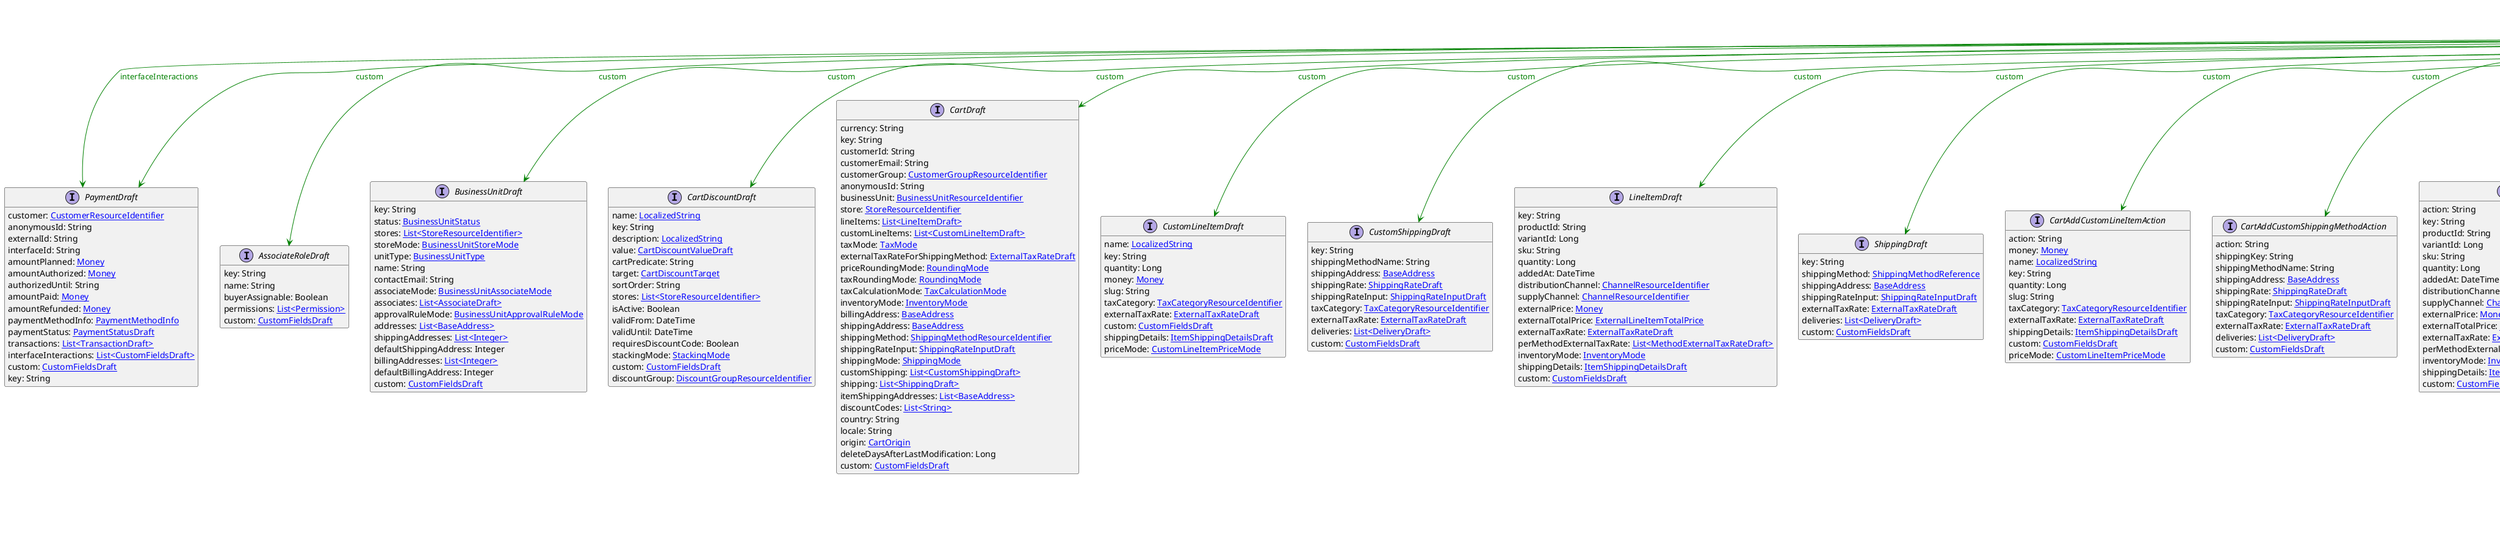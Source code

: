 @startuml

hide empty fields
hide empty methods
legend
|= |= line |
|<back:black>   </back>| inheritance |
|<back:green>   </back>| property reference |
|<back:blue>   </back>| discriminated class |
endlegend
interface CustomFieldsDraft [[CustomFieldsDraft.svg]]  {
    type: [[TypeResourceIdentifier.svg TypeResourceIdentifier]]
    fields: [[FieldContainer.svg FieldContainer]]
}



interface PaymentDraft [[PaymentDraft.svg]]  {
    customer: [[CustomerResourceIdentifier.svg CustomerResourceIdentifier]]
    anonymousId: String
    externalId: String
    interfaceId: String
    amountPlanned: [[Money.svg Money]]
    amountAuthorized: [[Money.svg Money]]
    authorizedUntil: String
    amountPaid: [[Money.svg Money]]
    amountRefunded: [[Money.svg Money]]
    paymentMethodInfo: [[PaymentMethodInfo.svg PaymentMethodInfo]]
    paymentStatus: [[PaymentStatusDraft.svg PaymentStatusDraft]]
    transactions: [[TransactionDraft.svg List<TransactionDraft>]]
    interfaceInteractions: [[CustomFieldsDraft.svg List<CustomFieldsDraft>]]
    custom: [[CustomFieldsDraft.svg CustomFieldsDraft]]
    key: String
}
interface AssociateRoleDraft [[AssociateRoleDraft.svg]]  {
    key: String
    name: String
    buyerAssignable: Boolean
    permissions: [[Permission.svg List<Permission>]]
    custom: [[CustomFieldsDraft.svg CustomFieldsDraft]]
}
interface BusinessUnitDraft [[BusinessUnitDraft.svg]]  {
    key: String
    status: [[BusinessUnitStatus.svg BusinessUnitStatus]]
    stores: [[StoreResourceIdentifier.svg List<StoreResourceIdentifier>]]
    storeMode: [[BusinessUnitStoreMode.svg BusinessUnitStoreMode]]
    unitType: [[BusinessUnitType.svg BusinessUnitType]]
    name: String
    contactEmail: String
    associateMode: [[BusinessUnitAssociateMode.svg BusinessUnitAssociateMode]]
    associates: [[AssociateDraft.svg List<AssociateDraft>]]
    approvalRuleMode: [[BusinessUnitApprovalRuleMode.svg BusinessUnitApprovalRuleMode]]
    addresses: [[BaseAddress.svg List<BaseAddress>]]
    shippingAddresses: [[Integer.svg List<Integer>]]
    defaultShippingAddress: Integer
    billingAddresses: [[Integer.svg List<Integer>]]
    defaultBillingAddress: Integer
    custom: [[CustomFieldsDraft.svg CustomFieldsDraft]]
}
interface CartDiscountDraft [[CartDiscountDraft.svg]]  {
    name: [[LocalizedString.svg LocalizedString]]
    key: String
    description: [[LocalizedString.svg LocalizedString]]
    value: [[CartDiscountValueDraft.svg CartDiscountValueDraft]]
    cartPredicate: String
    target: [[CartDiscountTarget.svg CartDiscountTarget]]
    sortOrder: String
    stores: [[StoreResourceIdentifier.svg List<StoreResourceIdentifier>]]
    isActive: Boolean
    validFrom: DateTime
    validUntil: DateTime
    requiresDiscountCode: Boolean
    stackingMode: [[StackingMode.svg StackingMode]]
    custom: [[CustomFieldsDraft.svg CustomFieldsDraft]]
    discountGroup: [[DiscountGroupResourceIdentifier.svg DiscountGroupResourceIdentifier]]
}
interface CartDraft [[CartDraft.svg]]  {
    currency: String
    key: String
    customerId: String
    customerEmail: String
    customerGroup: [[CustomerGroupResourceIdentifier.svg CustomerGroupResourceIdentifier]]
    anonymousId: String
    businessUnit: [[BusinessUnitResourceIdentifier.svg BusinessUnitResourceIdentifier]]
    store: [[StoreResourceIdentifier.svg StoreResourceIdentifier]]
    lineItems: [[LineItemDraft.svg List<LineItemDraft>]]
    customLineItems: [[CustomLineItemDraft.svg List<CustomLineItemDraft>]]
    taxMode: [[TaxMode.svg TaxMode]]
    externalTaxRateForShippingMethod: [[ExternalTaxRateDraft.svg ExternalTaxRateDraft]]
    priceRoundingMode: [[RoundingMode.svg RoundingMode]]
    taxRoundingMode: [[RoundingMode.svg RoundingMode]]
    taxCalculationMode: [[TaxCalculationMode.svg TaxCalculationMode]]
    inventoryMode: [[InventoryMode.svg InventoryMode]]
    billingAddress: [[BaseAddress.svg BaseAddress]]
    shippingAddress: [[BaseAddress.svg BaseAddress]]
    shippingMethod: [[ShippingMethodResourceIdentifier.svg ShippingMethodResourceIdentifier]]
    shippingRateInput: [[ShippingRateInputDraft.svg ShippingRateInputDraft]]
    shippingMode: [[ShippingMode.svg ShippingMode]]
    customShipping: [[CustomShippingDraft.svg List<CustomShippingDraft>]]
    shipping: [[ShippingDraft.svg List<ShippingDraft>]]
    itemShippingAddresses: [[BaseAddress.svg List<BaseAddress>]]
    discountCodes: [[String.svg List<String>]]
    country: String
    locale: String
    origin: [[CartOrigin.svg CartOrigin]]
    deleteDaysAfterLastModification: Long
    custom: [[CustomFieldsDraft.svg CustomFieldsDraft]]
}
interface CustomLineItemDraft [[CustomLineItemDraft.svg]]  {
    name: [[LocalizedString.svg LocalizedString]]
    key: String
    quantity: Long
    money: [[Money.svg Money]]
    slug: String
    taxCategory: [[TaxCategoryResourceIdentifier.svg TaxCategoryResourceIdentifier]]
    externalTaxRate: [[ExternalTaxRateDraft.svg ExternalTaxRateDraft]]
    custom: [[CustomFieldsDraft.svg CustomFieldsDraft]]
    shippingDetails: [[ItemShippingDetailsDraft.svg ItemShippingDetailsDraft]]
    priceMode: [[CustomLineItemPriceMode.svg CustomLineItemPriceMode]]
}
interface CustomShippingDraft [[CustomShippingDraft.svg]]  {
    key: String
    shippingMethodName: String
    shippingAddress: [[BaseAddress.svg BaseAddress]]
    shippingRate: [[ShippingRateDraft.svg ShippingRateDraft]]
    shippingRateInput: [[ShippingRateInputDraft.svg ShippingRateInputDraft]]
    taxCategory: [[TaxCategoryResourceIdentifier.svg TaxCategoryResourceIdentifier]]
    externalTaxRate: [[ExternalTaxRateDraft.svg ExternalTaxRateDraft]]
    deliveries: [[DeliveryDraft.svg List<DeliveryDraft>]]
    custom: [[CustomFieldsDraft.svg CustomFieldsDraft]]
}
interface LineItemDraft [[LineItemDraft.svg]]  {
    key: String
    productId: String
    variantId: Long
    sku: String
    quantity: Long
    addedAt: DateTime
    distributionChannel: [[ChannelResourceIdentifier.svg ChannelResourceIdentifier]]
    supplyChannel: [[ChannelResourceIdentifier.svg ChannelResourceIdentifier]]
    externalPrice: [[Money.svg Money]]
    externalTotalPrice: [[ExternalLineItemTotalPrice.svg ExternalLineItemTotalPrice]]
    externalTaxRate: [[ExternalTaxRateDraft.svg ExternalTaxRateDraft]]
    perMethodExternalTaxRate: [[MethodExternalTaxRateDraft.svg List<MethodExternalTaxRateDraft>]]
    inventoryMode: [[InventoryMode.svg InventoryMode]]
    shippingDetails: [[ItemShippingDetailsDraft.svg ItemShippingDetailsDraft]]
    custom: [[CustomFieldsDraft.svg CustomFieldsDraft]]
}
interface ShippingDraft [[ShippingDraft.svg]]  {
    key: String
    shippingMethod: [[ShippingMethodReference.svg ShippingMethodReference]]
    shippingAddress: [[BaseAddress.svg BaseAddress]]
    shippingRateInput: [[ShippingRateInputDraft.svg ShippingRateInputDraft]]
    externalTaxRate: [[ExternalTaxRateDraft.svg ExternalTaxRateDraft]]
    deliveries: [[DeliveryDraft.svg List<DeliveryDraft>]]
    custom: [[CustomFieldsDraft.svg CustomFieldsDraft]]
}
interface CartAddCustomLineItemAction [[CartAddCustomLineItemAction.svg]]  {
    action: String
    money: [[Money.svg Money]]
    name: [[LocalizedString.svg LocalizedString]]
    key: String
    quantity: Long
    slug: String
    taxCategory: [[TaxCategoryResourceIdentifier.svg TaxCategoryResourceIdentifier]]
    externalTaxRate: [[ExternalTaxRateDraft.svg ExternalTaxRateDraft]]
    shippingDetails: [[ItemShippingDetailsDraft.svg ItemShippingDetailsDraft]]
    custom: [[CustomFieldsDraft.svg CustomFieldsDraft]]
    priceMode: [[CustomLineItemPriceMode.svg CustomLineItemPriceMode]]
}
interface CartAddCustomShippingMethodAction [[CartAddCustomShippingMethodAction.svg]]  {
    action: String
    shippingKey: String
    shippingMethodName: String
    shippingAddress: [[BaseAddress.svg BaseAddress]]
    shippingRate: [[ShippingRateDraft.svg ShippingRateDraft]]
    shippingRateInput: [[ShippingRateInputDraft.svg ShippingRateInputDraft]]
    taxCategory: [[TaxCategoryResourceIdentifier.svg TaxCategoryResourceIdentifier]]
    externalTaxRate: [[ExternalTaxRateDraft.svg ExternalTaxRateDraft]]
    deliveries: [[DeliveryDraft.svg List<DeliveryDraft>]]
    custom: [[CustomFieldsDraft.svg CustomFieldsDraft]]
}
interface CartAddLineItemAction [[CartAddLineItemAction.svg]]  {
    action: String
    key: String
    productId: String
    variantId: Long
    sku: String
    quantity: Long
    addedAt: DateTime
    distributionChannel: [[ChannelResourceIdentifier.svg ChannelResourceIdentifier]]
    supplyChannel: [[ChannelResourceIdentifier.svg ChannelResourceIdentifier]]
    externalPrice: [[Money.svg Money]]
    externalTotalPrice: [[ExternalLineItemTotalPrice.svg ExternalLineItemTotalPrice]]
    externalTaxRate: [[ExternalTaxRateDraft.svg ExternalTaxRateDraft]]
    perMethodExternalTaxRate: [[MethodExternalTaxRateDraft.svg List<MethodExternalTaxRateDraft>]]
    inventoryMode: [[InventoryMode.svg InventoryMode]]
    shippingDetails: [[ItemShippingDetailsDraft.svg ItemShippingDetailsDraft]]
    custom: [[CustomFieldsDraft.svg CustomFieldsDraft]]
}
interface CartAddShippingMethodAction [[CartAddShippingMethodAction.svg]]  {
    action: String
    shippingKey: String
    shippingMethod: [[ShippingMethodResourceIdentifier.svg ShippingMethodResourceIdentifier]]
    shippingAddress: [[BaseAddress.svg BaseAddress]]
    shippingRateInput: [[ShippingRateInputDraft.svg ShippingRateInputDraft]]
    externalTaxRate: [[ExternalTaxRateDraft.svg ExternalTaxRateDraft]]
    deliveries: [[DeliveryDraft.svg List<DeliveryDraft>]]
    custom: [[CustomFieldsDraft.svg CustomFieldsDraft]]
}
interface CartSetCustomShippingMethodAction [[CartSetCustomShippingMethodAction.svg]]  {
    action: String
    shippingMethodName: String
    shippingRate: [[ShippingRateDraft.svg ShippingRateDraft]]
    taxCategory: [[TaxCategoryResourceIdentifier.svg TaxCategoryResourceIdentifier]]
    externalTaxRate: [[ExternalTaxRateDraft.svg ExternalTaxRateDraft]]
    custom: [[CustomFieldsDraft.svg CustomFieldsDraft]]
}
interface CategoryDraft [[CategoryDraft.svg]]  {
    name: [[LocalizedString.svg LocalizedString]]
    slug: [[LocalizedString.svg LocalizedString]]
    description: [[LocalizedString.svg LocalizedString]]
    parent: [[CategoryResourceIdentifier.svg CategoryResourceIdentifier]]
    orderHint: String
    externalId: String
    metaTitle: [[LocalizedString.svg LocalizedString]]
    metaDescription: [[LocalizedString.svg LocalizedString]]
    metaKeywords: [[LocalizedString.svg LocalizedString]]
    custom: [[CustomFieldsDraft.svg CustomFieldsDraft]]
    assets: [[AssetDraft.svg List<AssetDraft>]]
    key: String
}
interface ChannelDraft [[ChannelDraft.svg]]  {
    key: String
    roles: [[ChannelRoleEnum.svg List<ChannelRoleEnum>]]
    name: [[LocalizedString.svg LocalizedString]]
    description: [[LocalizedString.svg LocalizedString]]
    address: [[BaseAddress.svg BaseAddress]]
    custom: [[CustomFieldsDraft.svg CustomFieldsDraft]]
    geoLocation: [[GeoJson.svg GeoJson]]
}
interface AddressDraft [[AddressDraft.svg]]  {
    id: String
    key: String
    country: String
    title: String
    salutation: String
    firstName: String
    lastName: String
    streetName: String
    streetNumber: String
    additionalStreetInfo: String
    postalCode: String
    city: String
    region: String
    state: String
    company: String
    department: String
    building: String
    apartment: String
    pOBox: String
    phone: String
    mobile: String
    email: String
    fax: String
    additionalAddressInfo: String
    externalId: String
    custom: [[CustomFieldsDraft.svg CustomFieldsDraft]]
}
interface AssetDraft [[AssetDraft.svg]]  {
    sources: [[AssetSource.svg List<AssetSource>]]
    name: [[LocalizedString.svg LocalizedString]]
    description: [[LocalizedString.svg LocalizedString]]
    tags: [[String.svg List<String>]]
    custom: [[CustomFieldsDraft.svg CustomFieldsDraft]]
    key: String
}
interface PriceDraft [[PriceDraft.svg]]  {
    key: String
    value: [[Money.svg Money]]
    country: String
    customerGroup: [[CustomerGroupResourceIdentifier.svg CustomerGroupResourceIdentifier]]
    channel: [[ChannelResourceIdentifier.svg ChannelResourceIdentifier]]
    validFrom: DateTime
    validUntil: DateTime
    discounted: [[DiscountedPriceDraft.svg DiscountedPriceDraft]]
    tiers: [[PriceTierDraft.svg List<PriceTierDraft>]]
    custom: [[CustomFieldsDraft.svg CustomFieldsDraft]]
}
interface CustomerGroupDraft [[CustomerGroupDraft.svg]]  {
    key: String
    groupName: String
    custom: [[CustomFieldsDraft.svg CustomFieldsDraft]]
}
interface CustomerDraft [[CustomerDraft.svg]]  {
    key: String
    customerNumber: String
    externalId: String
    email: String
    password: String
    firstName: String
    lastName: String
    middleName: String
    title: String
    anonymousCartId: String
    anonymousCart: [[CartResourceIdentifier.svg CartResourceIdentifier]]
    anonymousId: String
    dateOfBirth: Date
    companyName: String
    vatId: String
    addresses: [[BaseAddress.svg List<BaseAddress>]]
    defaultShippingAddress: Integer
    shippingAddresses: [[Integer.svg List<Integer>]]
    defaultBillingAddress: Integer
    billingAddresses: [[Integer.svg List<Integer>]]
    isEmailVerified: Boolean
    customerGroup: [[CustomerGroupResourceIdentifier.svg CustomerGroupResourceIdentifier]]
    customerGroupAssignments: [[CustomerGroupAssignmentDraft.svg List<CustomerGroupAssignmentDraft>]]
    custom: [[CustomFieldsDraft.svg CustomFieldsDraft]]
    locale: String
    salutation: String
    stores: [[StoreResourceIdentifier.svg List<StoreResourceIdentifier>]]
    authenticationMode: [[AuthenticationMode.svg AuthenticationMode]]
}
interface DiscountCodeDraft [[DiscountCodeDraft.svg]]  {
    key: String
    name: [[LocalizedString.svg LocalizedString]]
    description: [[LocalizedString.svg LocalizedString]]
    code: String
    cartDiscounts: [[CartDiscountResourceIdentifier.svg List<CartDiscountResourceIdentifier>]]
    cartPredicate: String
    isActive: Boolean
    maxApplications: Long
    maxApplicationsPerCustomer: Long
    custom: [[CustomFieldsDraft.svg CustomFieldsDraft]]
    groups: [[String.svg List<String>]]
    validFrom: DateTime
    validUntil: DateTime
}
interface InventoryEntryDraft [[InventoryEntryDraft.svg]]  {
    sku: String
    key: String
    supplyChannel: [[ChannelResourceIdentifier.svg ChannelResourceIdentifier]]
    quantityOnStock: Long
    restockableInDays: Long
    expectedDelivery: DateTime
    custom: [[CustomFieldsDraft.svg CustomFieldsDraft]]
}
interface MyBusinessUnitDraft [[MyBusinessUnitDraft.svg]]  {
    key: String
    unitType: [[BusinessUnitType.svg BusinessUnitType]]
    name: String
    contactEmail: String
    custom: [[CustomFieldsDraft.svg CustomFieldsDraft]]
    addresses: [[BaseAddress.svg List<BaseAddress>]]
    shippingAddresses: [[Integer.svg List<Integer>]]
    defaultShippingAddress: Integer
    billingAddresses: [[Integer.svg List<Integer>]]
    defaultBillingAddress: Integer
}
interface MyCartDraft [[MyCartDraft.svg]]  {
    currency: String
    customerEmail: String
    businessUnit: [[BusinessUnitResourceIdentifier.svg BusinessUnitResourceIdentifier]]
    store: [[StoreResourceIdentifier.svg StoreResourceIdentifier]]
    lineItems: [[MyLineItemDraft.svg List<MyLineItemDraft>]]
    taxMode: [[TaxMode.svg TaxMode]]
    inventoryMode: [[InventoryMode.svg InventoryMode]]
    billingAddress: [[BaseAddress.svg BaseAddress]]
    shippingAddress: [[BaseAddress.svg BaseAddress]]
    shippingMethod: [[ShippingMethodResourceIdentifier.svg ShippingMethodResourceIdentifier]]
    itemShippingAddresses: [[BaseAddress.svg List<BaseAddress>]]
    shippingMode: [[ShippingMode.svg ShippingMode]]
    discountCodes: [[String.svg List<String>]]
    country: String
    locale: String
    deleteDaysAfterLastModification: Long
    custom: [[CustomFieldsDraft.svg CustomFieldsDraft]]
}
interface MyCustomerDraft [[MyCustomerDraft.svg]]  {
    email: String
    password: String
    firstName: String
    lastName: String
    middleName: String
    title: String
    salutation: String
    dateOfBirth: Date
    companyName: String
    vatId: String
    addresses: [[BaseAddress.svg List<BaseAddress>]]
    defaultShippingAddress: Long
    defaultBillingAddress: Long
    custom: [[CustomFieldsDraft.svg CustomFieldsDraft]]
    locale: String
    stores: [[StoreResourceIdentifier.svg List<StoreResourceIdentifier>]]
}
interface MyLineItemDraft [[MyLineItemDraft.svg]]  {
    key: String
    productId: String
    variantId: Long
    sku: String
    quantity: Long
    addedAt: DateTime
    supplyChannel: [[ChannelResourceIdentifier.svg ChannelResourceIdentifier]]
    distributionChannel: [[ChannelResourceIdentifier.svg ChannelResourceIdentifier]]
    shippingDetails: [[ItemShippingDetailsDraft.svg ItemShippingDetailsDraft]]
    custom: [[CustomFieldsDraft.svg CustomFieldsDraft]]
}
interface MyPaymentDraft [[MyPaymentDraft.svg]]  {
    amountPlanned: [[Money.svg Money]]
    paymentMethodInfo: [[PaymentMethodInfo.svg PaymentMethodInfo]]
    custom: [[CustomFieldsDraft.svg CustomFieldsDraft]]
    transaction: [[MyTransactionDraft.svg MyTransactionDraft]]
}
interface MyShoppingListDraft [[MyShoppingListDraft.svg]]  {
    name: [[LocalizedString.svg LocalizedString]]
    description: [[LocalizedString.svg LocalizedString]]
    lineItems: [[ShoppingListLineItemDraft.svg List<ShoppingListLineItemDraft>]]
    textLineItems: [[TextLineItemDraft.svg List<TextLineItemDraft>]]
    custom: [[CustomFieldsDraft.svg CustomFieldsDraft]]
    deleteDaysAfterLastModification: Long
    store: [[StoreResourceIdentifier.svg StoreResourceIdentifier]]
}
interface MyTransactionDraft [[MyTransactionDraft.svg]]  {
    timestamp: DateTime
    type: [[TransactionType.svg TransactionType]]
    amount: [[Money.svg Money]]
    interactionId: String
    custom: [[CustomFieldsDraft.svg CustomFieldsDraft]]
}
interface MyCartAddLineItemAction [[MyCartAddLineItemAction.svg]]  {
    action: String
    key: String
    productId: String
    variantId: Long
    sku: String
    quantity: Long
    addedAt: DateTime
    distributionChannel: [[ChannelResourceIdentifier.svg ChannelResourceIdentifier]]
    supplyChannel: [[ChannelResourceIdentifier.svg ChannelResourceIdentifier]]
    shippingDetails: [[ItemShippingDetailsDraft.svg ItemShippingDetailsDraft]]
    custom: [[CustomFieldsDraft.svg CustomFieldsDraft]]
}
interface MyShoppingListAddLineItemAction [[MyShoppingListAddLineItemAction.svg]]  {
    action: String
    key: String
    sku: String
    productId: String
    variantId: Long
    quantity: Long
    addedAt: DateTime
    custom: [[CustomFieldsDraft.svg CustomFieldsDraft]]
}
interface MyShoppingListAddTextLineItemAction [[MyShoppingListAddTextLineItemAction.svg]]  {
    action: String
    name: [[LocalizedString.svg LocalizedString]]
    key: String
    description: [[LocalizedString.svg LocalizedString]]
    quantity: Long
    addedAt: DateTime
    custom: [[CustomFieldsDraft.svg CustomFieldsDraft]]
}
interface OrderEditDraft [[OrderEditDraft.svg]]  {
    key: String
    resource: [[OrderReference.svg OrderReference]]
    stagedActions: [[StagedOrderUpdateAction.svg List<StagedOrderUpdateAction>]]
    custom: [[CustomFieldsDraft.svg CustomFieldsDraft]]
    comment: String
    dryRun: Boolean
}
interface StagedOrderAddCustomLineItemAction [[StagedOrderAddCustomLineItemAction.svg]]  {
    action: String
    money: [[Money.svg Money]]
    name: [[LocalizedString.svg LocalizedString]]
    key: String
    quantity: Long
    slug: String
    taxCategory: [[TaxCategoryResourceIdentifier.svg TaxCategoryResourceIdentifier]]
    externalTaxRate: [[ExternalTaxRateDraft.svg ExternalTaxRateDraft]]
    shippingDetails: [[ItemShippingDetailsDraft.svg ItemShippingDetailsDraft]]
    priceMode: [[CustomLineItemPriceMode.svg CustomLineItemPriceMode]]
    custom: [[CustomFieldsDraft.svg CustomFieldsDraft]]
}
interface StagedOrderAddDeliveryAction [[StagedOrderAddDeliveryAction.svg]]  {
    action: String
    deliveryKey: String
    shippingKey: String
    items: [[DeliveryItem.svg List<DeliveryItem>]]
    address: [[BaseAddress.svg BaseAddress]]
    parcels: [[ParcelDraft.svg List<ParcelDraft>]]
    custom: [[CustomFieldsDraft.svg CustomFieldsDraft]]
}
interface StagedOrderAddLineItemAction [[StagedOrderAddLineItemAction.svg]]  {
    action: String
    key: String
    productId: String
    variantId: Long
    sku: String
    quantity: Long
    addedAt: DateTime
    distributionChannel: [[ChannelResourceIdentifier.svg ChannelResourceIdentifier]]
    supplyChannel: [[ChannelResourceIdentifier.svg ChannelResourceIdentifier]]
    externalPrice: [[Money.svg Money]]
    externalTotalPrice: [[ExternalLineItemTotalPrice.svg ExternalLineItemTotalPrice]]
    externalTaxRate: [[ExternalTaxRateDraft.svg ExternalTaxRateDraft]]
    inventoryMode: [[InventoryMode.svg InventoryMode]]
    shippingDetails: [[ItemShippingDetailsDraft.svg ItemShippingDetailsDraft]]
    custom: [[CustomFieldsDraft.svg CustomFieldsDraft]]
}
interface StagedOrderAddParcelToDeliveryAction [[StagedOrderAddParcelToDeliveryAction.svg]]  {
    action: String
    deliveryId: String
    deliveryKey: String
    parcelKey: String
    measurements: [[ParcelMeasurements.svg ParcelMeasurements]]
    trackingData: [[TrackingData.svg TrackingData]]
    items: [[DeliveryItem.svg List<DeliveryItem>]]
    custom: [[CustomFieldsDraft.svg CustomFieldsDraft]]
}
interface StagedOrderSetCustomShippingMethodAction [[StagedOrderSetCustomShippingMethodAction.svg]]  {
    action: String
    shippingMethodName: String
    shippingRate: [[ShippingRateDraft.svg ShippingRateDraft]]
    taxCategory: [[TaxCategoryResourceIdentifier.svg TaxCategoryResourceIdentifier]]
    externalTaxRate: [[ExternalTaxRateDraft.svg ExternalTaxRateDraft]]
    custom: [[CustomFieldsDraft.svg CustomFieldsDraft]]
}
interface StagedOrderSetShippingAddressAndCustomShippingMethodAction [[StagedOrderSetShippingAddressAndCustomShippingMethodAction.svg]]  {
    action: String
    address: [[BaseAddress.svg BaseAddress]]
    shippingMethodName: String
    shippingRate: [[ShippingRateDraft.svg ShippingRateDraft]]
    taxCategory: [[TaxCategoryResourceIdentifier.svg TaxCategoryResourceIdentifier]]
    externalTaxRate: [[ExternalTaxRateDraft.svg ExternalTaxRateDraft]]
    custom: [[CustomFieldsDraft.svg CustomFieldsDraft]]
}
interface CustomLineItemImportDraft [[CustomLineItemImportDraft.svg]]  {
    name: [[LocalizedString.svg LocalizedString]]
    key: String
    slug: String
    quantity: Long
    money: [[Money.svg Money]]
    taxRate: [[TaxRate.svg TaxRate]]
    taxCategory: [[TaxCategoryResourceIdentifier.svg TaxCategoryResourceIdentifier]]
    priceMode: [[CustomLineItemPriceMode.svg CustomLineItemPriceMode]]
    shippingDetails: [[ItemShippingDetailsDraft.svg ItemShippingDetailsDraft]]
    state: [[ItemState.svg List<ItemState>]]
    custom: [[CustomFieldsDraft.svg CustomFieldsDraft]]
}
interface DeliveryDraft [[DeliveryDraft.svg]]  {
    key: String
    items: [[DeliveryItem.svg List<DeliveryItem>]]
    parcels: [[ParcelDraft.svg List<ParcelDraft>]]
    address: [[AddressDraft.svg AddressDraft]]
    custom: [[CustomFieldsDraft.svg CustomFieldsDraft]]
}
interface LineItemImportDraft [[LineItemImportDraft.svg]]  {
    name: [[LocalizedString.svg LocalizedString]]
    key: String
    variant: [[ProductVariantImportDraft.svg ProductVariantImportDraft]]
    productId: String
    quantity: Long
    price: [[PriceDraft.svg PriceDraft]]
    taxRate: [[TaxRate.svg TaxRate]]
    distributionChannel: [[ChannelResourceIdentifier.svg ChannelResourceIdentifier]]
    supplyChannel: [[ChannelResourceIdentifier.svg ChannelResourceIdentifier]]
    inventoryMode: [[InventoryMode.svg InventoryMode]]
    shippingDetails: [[ItemShippingDetailsDraft.svg ItemShippingDetailsDraft]]
    state: [[ItemState.svg List<ItemState>]]
    custom: [[CustomFieldsDraft.svg CustomFieldsDraft]]
}
interface OrderFromCartDraft [[OrderFromCartDraft.svg]]  {
    id: String
    cart: [[CartResourceIdentifier.svg CartResourceIdentifier]]
    version: Long
    orderNumber: String
    purchaseOrderNumber: String
    paymentState: [[PaymentState.svg PaymentState]]
    shipmentState: [[ShipmentState.svg ShipmentState]]
    orderState: [[OrderState.svg OrderState]]
    state: [[StateResourceIdentifier.svg StateResourceIdentifier]]
    custom: [[CustomFieldsDraft.svg CustomFieldsDraft]]
}
interface OrderImportDraft [[OrderImportDraft.svg]]  {
    orderNumber: String
    purchaseOrderNumber: String
    customerId: String
    customerEmail: String
    customerGroup: [[CustomerGroupResourceIdentifier.svg CustomerGroupResourceIdentifier]]
    businessUnit: [[BusinessUnitResourceIdentifier.svg BusinessUnitResourceIdentifier]]
    store: [[StoreResourceIdentifier.svg StoreResourceIdentifier]]
    lineItems: [[LineItemImportDraft.svg List<LineItemImportDraft>]]
    customLineItems: [[CustomLineItemImportDraft.svg List<CustomLineItemImportDraft>]]
    totalPrice: [[Money.svg Money]]
    taxedPrice: [[TaxedPriceDraft.svg TaxedPriceDraft]]
    priceRoundingMode: [[RoundingMode.svg RoundingMode]]
    taxRoundingMode: [[RoundingMode.svg RoundingMode]]
    taxCalculationMode: [[TaxCalculationMode.svg TaxCalculationMode]]
    inventoryMode: [[InventoryMode.svg InventoryMode]]
    billingAddress: [[BaseAddress.svg BaseAddress]]
    shippingAddress: [[BaseAddress.svg BaseAddress]]
    itemShippingAddresses: [[BaseAddress.svg List<BaseAddress>]]
    shippingInfo: [[ShippingInfoImportDraft.svg ShippingInfoImportDraft]]
    paymentInfo: [[PaymentInfo.svg PaymentInfo]]
    paymentState: [[PaymentState.svg PaymentState]]
    shipmentState: [[ShipmentState.svg ShipmentState]]
    orderState: [[OrderState.svg OrderState]]
    state: [[StateReference.svg StateReference]]
    country: String
    origin: [[CartOrigin.svg CartOrigin]]
    completedAt: DateTime
    custom: [[CustomFieldsDraft.svg CustomFieldsDraft]]
}
interface ParcelDraft [[ParcelDraft.svg]]  {
    key: String
    measurements: [[ParcelMeasurements.svg ParcelMeasurements]]
    trackingData: [[TrackingData.svg TrackingData]]
    items: [[DeliveryItem.svg List<DeliveryItem>]]
    custom: [[CustomFieldsDraft.svg CustomFieldsDraft]]
}
interface ReturnItemDraft [[ReturnItemDraft.svg]]  {
    key: String
    quantity: Long
    lineItemId: String
    customLineItemId: String
    comment: String
    shipmentState: [[ReturnShipmentState.svg ReturnShipmentState]]
    custom: [[CustomFieldsDraft.svg CustomFieldsDraft]]
}
interface OrderAddDeliveryAction [[OrderAddDeliveryAction.svg]]  {
    action: String
    deliveryKey: String
    shippingKey: String
    items: [[DeliveryItem.svg List<DeliveryItem>]]
    address: [[BaseAddress.svg BaseAddress]]
    parcels: [[ParcelDraft.svg List<ParcelDraft>]]
    custom: [[CustomFieldsDraft.svg CustomFieldsDraft]]
}
interface OrderAddParcelToDeliveryAction [[OrderAddParcelToDeliveryAction.svg]]  {
    action: String
    deliveryId: String
    deliveryKey: String
    parcelKey: String
    measurements: [[ParcelMeasurements.svg ParcelMeasurements]]
    trackingData: [[TrackingData.svg TrackingData]]
    items: [[DeliveryItem.svg List<DeliveryItem>]]
    custom: [[CustomFieldsDraft.svg CustomFieldsDraft]]
}
interface TransactionDraft [[TransactionDraft.svg]]  {
    timestamp: DateTime
    type: [[TransactionType.svg TransactionType]]
    amount: [[Money.svg Money]]
    interactionId: String
    state: [[TransactionState.svg TransactionState]]
    custom: [[CustomFieldsDraft.svg CustomFieldsDraft]]
}
interface ProductSelectionDraft [[ProductSelectionDraft.svg]]  {
    key: String
    name: [[LocalizedString.svg LocalizedString]]
    custom: [[CustomFieldsDraft.svg CustomFieldsDraft]]
    type: [[ProductSelectionTypeEnum.svg ProductSelectionTypeEnum]]
    mode: [[ProductSelectionMode.svg ProductSelectionMode]]
}
interface QuoteRequestDraft [[QuoteRequestDraft.svg]]  {
    cart: [[CartResourceIdentifier.svg CartResourceIdentifier]]
    cartVersion: Long
    key: String
    comment: String
    custom: [[CustomFieldsDraft.svg CustomFieldsDraft]]
    state: [[StateReference.svg StateReference]]
    purchaseOrderNumber: String
}
interface QuoteDraft [[QuoteDraft.svg]]  {
    key: String
    stagedQuote: [[StagedQuoteResourceIdentifier.svg StagedQuoteResourceIdentifier]]
    stagedQuoteVersion: Long
    stagedQuoteStateToSent: Boolean
    state: [[StateReference.svg StateReference]]
    custom: [[CustomFieldsDraft.svg CustomFieldsDraft]]
}
interface ReviewDraft [[ReviewDraft.svg]]  {
    key: String
    uniquenessValue: String
    locale: String
    authorName: String
    title: String
    text: String
    target: [[Object.svg Object]]
    state: [[StateResourceIdentifier.svg StateResourceIdentifier]]
    rating: Integer
    customer: [[CustomerResourceIdentifier.svg CustomerResourceIdentifier]]
    custom: [[CustomFieldsDraft.svg CustomFieldsDraft]]
}
interface ShippingMethodDraft [[ShippingMethodDraft.svg]]  {
    key: String
    name: String
    localizedName: [[LocalizedString.svg LocalizedString]]
    description: String
    localizedDescription: [[LocalizedString.svg LocalizedString]]
    taxCategory: [[TaxCategoryResourceIdentifier.svg TaxCategoryResourceIdentifier]]
    zoneRates: [[ZoneRateDraft.svg List<ZoneRateDraft>]]
    active: Boolean
    isDefault: Boolean
    predicate: String
    custom: [[CustomFieldsDraft.svg CustomFieldsDraft]]
}
interface ShoppingListDraft [[ShoppingListDraft.svg]]  {
    name: [[LocalizedString.svg LocalizedString]]
    slug: [[LocalizedString.svg LocalizedString]]
    customer: [[CustomerResourceIdentifier.svg CustomerResourceIdentifier]]
    key: String
    description: [[LocalizedString.svg LocalizedString]]
    anonymousId: String
    deleteDaysAfterLastModification: Long
    lineItems: [[ShoppingListLineItemDraft.svg List<ShoppingListLineItemDraft>]]
    textLineItems: [[TextLineItemDraft.svg List<TextLineItemDraft>]]
    store: [[StoreResourceIdentifier.svg StoreResourceIdentifier]]
    businessUnit: [[BusinessUnitResourceIdentifier.svg BusinessUnitResourceIdentifier]]
    custom: [[CustomFieldsDraft.svg CustomFieldsDraft]]
}
interface ShoppingListLineItemDraft [[ShoppingListLineItemDraft.svg]]  {
    key: String
    productId: String
    variantId: Long
    sku: String
    addedAt: DateTime
    custom: [[CustomFieldsDraft.svg CustomFieldsDraft]]
    quantity: Long
}
interface TextLineItemDraft [[TextLineItemDraft.svg]]  {
    key: String
    addedAt: DateTime
    custom: [[CustomFieldsDraft.svg CustomFieldsDraft]]
    description: [[LocalizedString.svg LocalizedString]]
    name: [[LocalizedString.svg LocalizedString]]
    quantity: Long
}
interface ShoppingListAddLineItemAction [[ShoppingListAddLineItemAction.svg]]  {
    action: String
    key: String
    sku: String
    productId: String
    variantId: Long
    quantity: Long
    addedAt: DateTime
    custom: [[CustomFieldsDraft.svg CustomFieldsDraft]]
}
interface ShoppingListAddTextLineItemAction [[ShoppingListAddTextLineItemAction.svg]]  {
    action: String
    name: [[LocalizedString.svg LocalizedString]]
    key: String
    description: [[LocalizedString.svg LocalizedString]]
    quantity: Long
    addedAt: DateTime
    custom: [[CustomFieldsDraft.svg CustomFieldsDraft]]
}
interface StagedQuoteDraft [[StagedQuoteDraft.svg]]  {
    quoteRequest: [[QuoteRequestResourceIdentifier.svg QuoteRequestResourceIdentifier]]
    quoteRequestVersion: Long
    quoteRequestStateToAccepted: Boolean
    key: String
    custom: [[CustomFieldsDraft.svg CustomFieldsDraft]]
    state: [[StateReference.svg StateReference]]
}
interface StandalonePriceDraft [[StandalonePriceDraft.svg]]  {
    key: String
    sku: String
    value: [[Money.svg Money]]
    country: String
    customerGroup: [[CustomerGroupResourceIdentifier.svg CustomerGroupResourceIdentifier]]
    channel: [[ChannelResourceIdentifier.svg ChannelResourceIdentifier]]
    validFrom: DateTime
    validUntil: DateTime
    tiers: [[PriceTierDraft.svg List<PriceTierDraft>]]
    discounted: [[DiscountedPriceDraft.svg DiscountedPriceDraft]]
    custom: [[CustomFieldsDraft.svg CustomFieldsDraft]]
    staged: [[StagedPriceDraft.svg StagedPriceDraft]]
    active: Boolean
}
interface StoreDraft [[StoreDraft.svg]]  {
    key: String
    name: [[LocalizedString.svg LocalizedString]]
    languages: [[String.svg List<String>]]
    countries: [[StoreCountry.svg List<StoreCountry>]]
    distributionChannels: [[ChannelResourceIdentifier.svg List<ChannelResourceIdentifier>]]
    supplyChannels: [[ChannelResourceIdentifier.svg List<ChannelResourceIdentifier>]]
    productSelections: [[ProductSelectionSettingDraft.svg List<ProductSelectionSettingDraft>]]
    custom: [[CustomFieldsDraft.svg CustomFieldsDraft]]
}

CustomFieldsDraft --> PaymentDraft #green;text:green : "interfaceInteractions"
CustomFieldsDraft --> AssociateRoleDraft #green;text:green : "custom"
CustomFieldsDraft --> BusinessUnitDraft #green;text:green : "custom"
CustomFieldsDraft --> CartDiscountDraft #green;text:green : "custom"
CustomFieldsDraft --> CartDraft #green;text:green : "custom"
CustomFieldsDraft --> CustomLineItemDraft #green;text:green : "custom"
CustomFieldsDraft --> CustomShippingDraft #green;text:green : "custom"
CustomFieldsDraft --> LineItemDraft #green;text:green : "custom"
CustomFieldsDraft --> ShippingDraft #green;text:green : "custom"
CustomFieldsDraft --> CartAddCustomLineItemAction #green;text:green : "custom"
CustomFieldsDraft --> CartAddCustomShippingMethodAction #green;text:green : "custom"
CustomFieldsDraft --> CartAddLineItemAction #green;text:green : "custom"
CustomFieldsDraft --> CartAddShippingMethodAction #green;text:green : "custom"
CustomFieldsDraft --> CartSetCustomShippingMethodAction #green;text:green : "custom"
CustomFieldsDraft --> CategoryDraft #green;text:green : "custom"
CustomFieldsDraft --> ChannelDraft #green;text:green : "custom"
CustomFieldsDraft --> AddressDraft #green;text:green : "custom"
CustomFieldsDraft --> AssetDraft #green;text:green : "custom"
CustomFieldsDraft --> PriceDraft #green;text:green : "custom"
CustomFieldsDraft --> CustomerGroupDraft #green;text:green : "custom"
CustomFieldsDraft --> CustomerDraft #green;text:green : "custom"
CustomFieldsDraft --> DiscountCodeDraft #green;text:green : "custom"
CustomFieldsDraft --> InventoryEntryDraft #green;text:green : "custom"
CustomFieldsDraft --> MyBusinessUnitDraft #green;text:green : "custom"
CustomFieldsDraft --> MyCartDraft #green;text:green : "custom"
CustomFieldsDraft --> MyCustomerDraft #green;text:green : "custom"
CustomFieldsDraft --> MyLineItemDraft #green;text:green : "custom"
CustomFieldsDraft --> MyPaymentDraft #green;text:green : "custom"
CustomFieldsDraft --> MyShoppingListDraft #green;text:green : "custom"
CustomFieldsDraft --> MyTransactionDraft #green;text:green : "custom"
CustomFieldsDraft --> MyCartAddLineItemAction #green;text:green : "custom"
CustomFieldsDraft --> MyShoppingListAddLineItemAction #green;text:green : "custom"
CustomFieldsDraft --> MyShoppingListAddTextLineItemAction #green;text:green : "custom"
CustomFieldsDraft --> OrderEditDraft #green;text:green : "custom"
CustomFieldsDraft --> StagedOrderAddCustomLineItemAction #green;text:green : "custom"
CustomFieldsDraft --> StagedOrderAddDeliveryAction #green;text:green : "custom"
CustomFieldsDraft --> StagedOrderAddLineItemAction #green;text:green : "custom"
CustomFieldsDraft --> StagedOrderAddParcelToDeliveryAction #green;text:green : "custom"
CustomFieldsDraft --> StagedOrderSetCustomShippingMethodAction #green;text:green : "custom"
CustomFieldsDraft --> StagedOrderSetShippingAddressAndCustomShippingMethodAction #green;text:green : "custom"
CustomFieldsDraft --> CustomLineItemImportDraft #green;text:green : "custom"
CustomFieldsDraft --> DeliveryDraft #green;text:green : "custom"
CustomFieldsDraft --> LineItemImportDraft #green;text:green : "custom"
CustomFieldsDraft --> OrderFromCartDraft #green;text:green : "custom"
CustomFieldsDraft --> OrderImportDraft #green;text:green : "custom"
CustomFieldsDraft --> ParcelDraft #green;text:green : "custom"
CustomFieldsDraft --> ReturnItemDraft #green;text:green : "custom"
CustomFieldsDraft --> OrderAddDeliveryAction #green;text:green : "custom"
CustomFieldsDraft --> OrderAddParcelToDeliveryAction #green;text:green : "custom"
CustomFieldsDraft --> PaymentDraft #green;text:green : "custom"
CustomFieldsDraft --> TransactionDraft #green;text:green : "custom"
CustomFieldsDraft --> ProductSelectionDraft #green;text:green : "custom"
CustomFieldsDraft --> QuoteRequestDraft #green;text:green : "custom"
CustomFieldsDraft --> QuoteDraft #green;text:green : "custom"
CustomFieldsDraft --> ReviewDraft #green;text:green : "custom"
CustomFieldsDraft --> ShippingMethodDraft #green;text:green : "custom"
CustomFieldsDraft --> ShoppingListDraft #green;text:green : "custom"
CustomFieldsDraft --> ShoppingListLineItemDraft #green;text:green : "custom"
CustomFieldsDraft --> TextLineItemDraft #green;text:green : "custom"
CustomFieldsDraft --> ShoppingListAddLineItemAction #green;text:green : "custom"
CustomFieldsDraft --> ShoppingListAddTextLineItemAction #green;text:green : "custom"
CustomFieldsDraft --> StagedQuoteDraft #green;text:green : "custom"
CustomFieldsDraft --> StandalonePriceDraft #green;text:green : "custom"
CustomFieldsDraft --> StoreDraft #green;text:green : "custom"
@enduml
